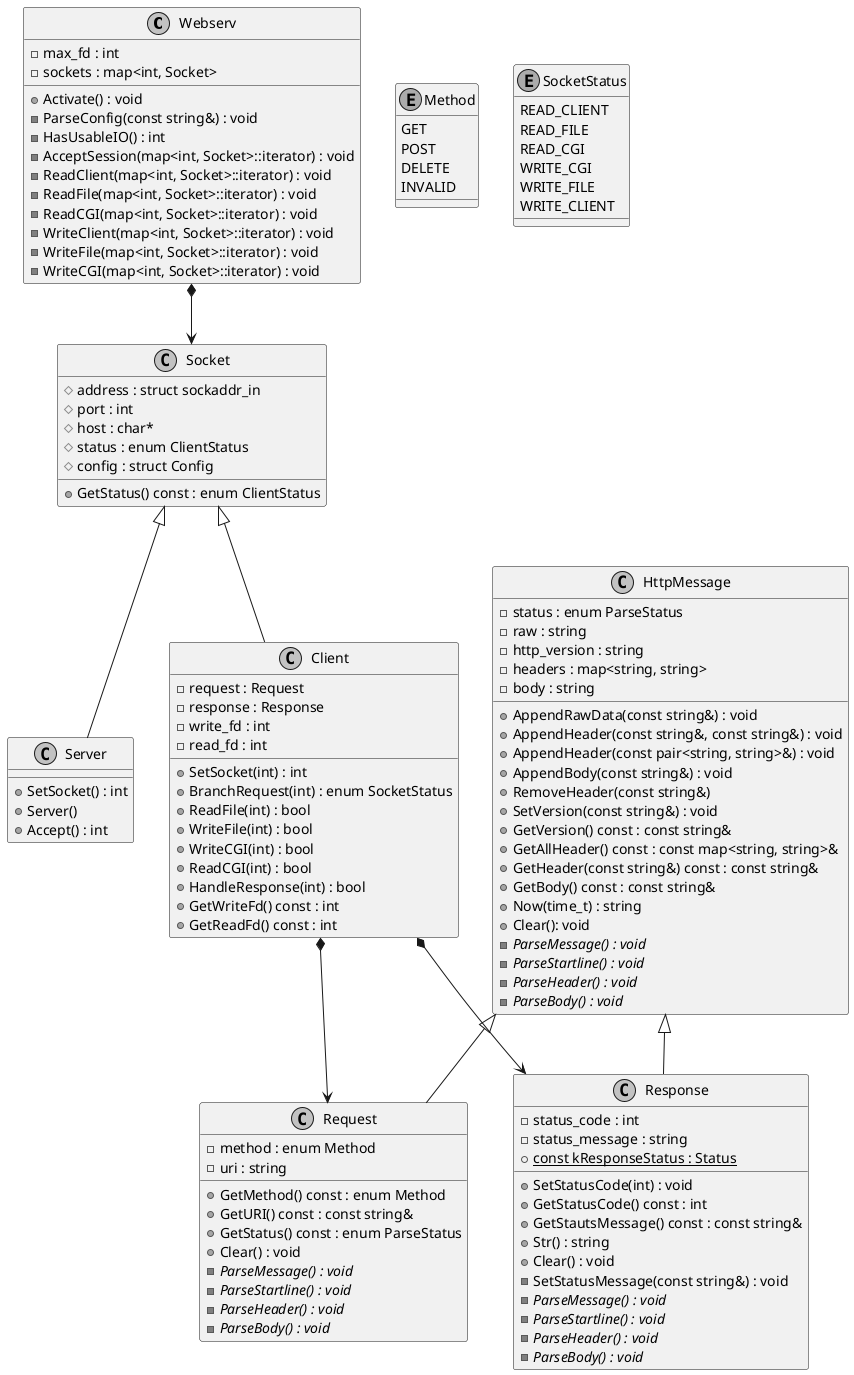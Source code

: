 @startuml webserv

skinparam monochrome true
skinparam shadowing false

class Webserv {
  - max_fd : int
  - sockets : map<int, Socket>
  + Activate() : void
  - ParseConfig(const string&) : void
  - HasUsableIO() : int
  - AcceptSession(map<int, Socket>::iterator) : void
  - ReadClient(map<int, Socket>::iterator) : void
  - ReadFile(map<int, Socket>::iterator) : void
  - ReadCGI(map<int, Socket>::iterator) : void
  - WriteClient(map<int, Socket>::iterator) : void
  - WriteFile(map<int, Socket>::iterator) : void
  - WriteCGI(map<int, Socket>::iterator) : void
}

class Socket {
  # address : struct sockaddr_in
  # port : int
  # host : char*
  # status : enum ClientStatus
  # config : struct Config
  + GetStatus() const : enum ClientStatus
}

class Server {
  + SetSocket() : int
  + Server()
  + Accept() : int
}

class Client {
  - request : Request
  - response : Response
  - write_fd : int
  - read_fd : int
  + SetSocket(int) : int
  + BranchRequest(int) : enum SocketStatus
  + ReadFile(int) : bool
  + WriteFile(int) : bool
  + WriteCGI(int) : bool
  + ReadCGI(int) : bool
  + HandleResponse(int) : bool
  + GetWriteFd() const : int
  + GetReadFd() const : int
}

class HttpMessage {
  - status : enum ParseStatus
  - raw : string
  - http_version : string
  - headers : map<string, string>
  - body : string
  + AppendRawData(const string&) : void
  + AppendHeader(const string&, const string&) : void
  + AppendHeader(const pair<string, string>&) : void
  + AppendBody(const string&) : void
  + RemoveHeader(const string&)
  + SetVersion(const string&) : void
  + GetVersion() const : const string&
  + GetAllHeader() const : const map<string, string>&
  + GetHeader(const string&) const : const string&
  + GetBody() const : const string&
  + Now(time_t) : string
  + Clear(): void
  - {abstract} ParseMessage() : void
  - {abstract} ParseStartline() : void
  - {abstract} ParseHeader() : void
  - {abstract} ParseBody() : void
}

class Request {
  - method : enum Method
  - uri : string
  + GetMethod() const : enum Method
  + GetURI() const : const string&
  + GetStatus() const : enum ParseStatus
  + Clear() : void
  - {abstract} ParseMessage() : void
  - {abstract} ParseStartline() : void
  - {abstract} ParseHeader() : void
  - {abstract} ParseBody() : void
}

class Response {
  - status_code : int
  - status_message : string
  + {static} const kResponseStatus : Status
  + SetStatusCode(int) : void
  + GetStatusCode() const : int
  + GetStautsMessage() const : const string&
  + Str() : string
  + Clear() : void
  - SetStatusMessage(const string&) : void
  - {abstract} ParseMessage() : void
  - {abstract} ParseStartline() : void
  - {abstract} ParseHeader() : void
  - {abstract} ParseBody() : void
}

enum Method {
  GET
  POST
  DELETE
  INVALID
}

enum SocketStatus {
  READ_CLIENT
  READ_FILE
  READ_CGI
  WRITE_CGI
  WRITE_FILE
  WRITE_CLIENT
}

Webserv *--> Socket
Socket <|-- Client
Socket <|-- Server
Client *--> Request
Client *--> Response
HttpMessage <|-- Request
HttpMessage <|-- Response

@enduml